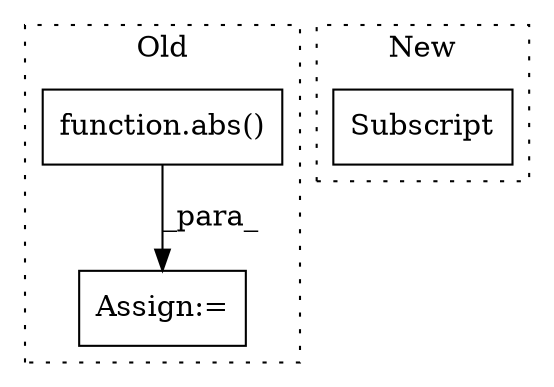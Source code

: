 digraph G {
subgraph cluster0 {
1 [label="function.abs()" a="75" s="3073,3083" l="4,1" shape="box"];
3 [label="Assign:=" a="68" s="3137" l="3" shape="box"];
label = "Old";
style="dotted";
}
subgraph cluster1 {
2 [label="Subscript" a="63" s="3148,0" l="22,0" shape="box"];
label = "New";
style="dotted";
}
1 -> 3 [label="_para_"];
}